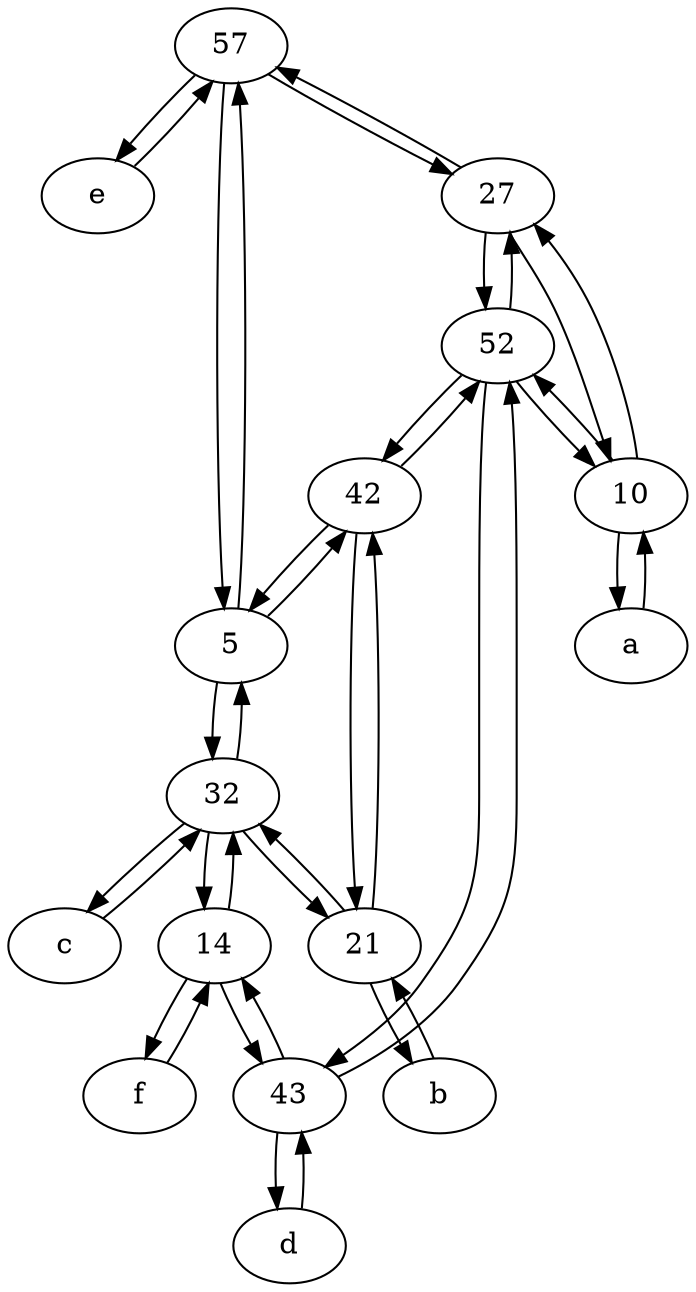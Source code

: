 digraph  {
	57;
	e [pos="30,50!"];
	27;
	5;
	42;
	32;
	14;
	21;
	b [pos="50,20!"];
	a [pos="40,10!"];
	43;
	d [pos="20,30!"];
	f [pos="15,45!"];
	10;
	52;
	c [pos="20,10!"];
	32 -> 5;
	5 -> 32;
	43 -> 14;
	5 -> 42;
	32 -> 21;
	14 -> f;
	52 -> 42;
	43 -> d;
	52 -> 43;
	10 -> 52;
	32 -> 14;
	42 -> 52;
	32 -> c;
	d -> 43;
	10 -> 27;
	42 -> 5;
	27 -> 52;
	f -> 14;
	27 -> 57;
	5 -> 57;
	14 -> 32;
	52 -> 10;
	e -> 57;
	57 -> e;
	27 -> 10;
	43 -> 52;
	57 -> 27;
	57 -> 5;
	b -> 21;
	21 -> b;
	10 -> a;
	21 -> 42;
	c -> 32;
	42 -> 21;
	14 -> 43;
	a -> 10;
	52 -> 27;
	21 -> 32;

	}
